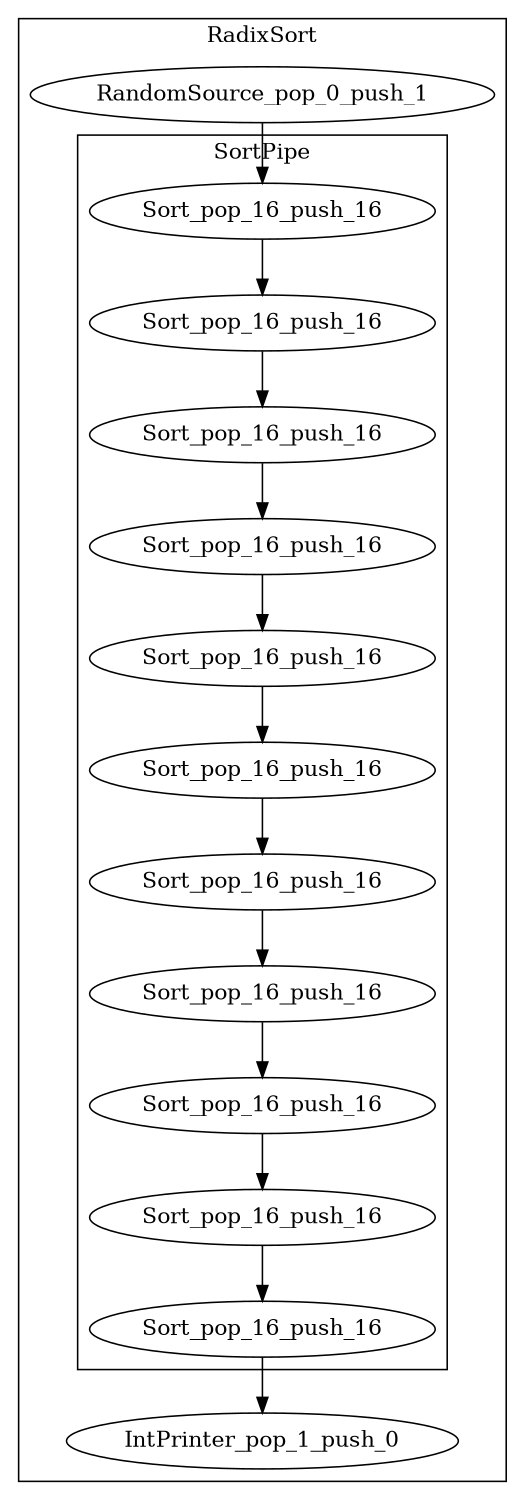 digraph streamit {
size="7.5,10";subgraph cluster_RadixSort_0 {
label = "RadixSort";
RandomSource_pop_0_push_1_1 -> Sort_pop_16_push_16_4
Sort_pop_16_push_16_14 -> IntPrinter_pop_1_push_0_3
RandomSource_pop_0_push_1_1 [ label="RandomSource_pop_0_push_1" ]
subgraph cluster_SortPipe_2 {
label = "SortPipe";
Sort_pop_16_push_16_4 -> Sort_pop_16_push_16_5
Sort_pop_16_push_16_5 -> Sort_pop_16_push_16_6
Sort_pop_16_push_16_6 -> Sort_pop_16_push_16_7
Sort_pop_16_push_16_7 -> Sort_pop_16_push_16_8
Sort_pop_16_push_16_8 -> Sort_pop_16_push_16_9
Sort_pop_16_push_16_9 -> Sort_pop_16_push_16_10
Sort_pop_16_push_16_10 -> Sort_pop_16_push_16_11
Sort_pop_16_push_16_11 -> Sort_pop_16_push_16_12
Sort_pop_16_push_16_12 -> Sort_pop_16_push_16_13
Sort_pop_16_push_16_13 -> Sort_pop_16_push_16_14
Sort_pop_16_push_16_4 [ label="Sort_pop_16_push_16" ]
Sort_pop_16_push_16_5 [ label="Sort_pop_16_push_16" ]
Sort_pop_16_push_16_6 [ label="Sort_pop_16_push_16" ]
Sort_pop_16_push_16_7 [ label="Sort_pop_16_push_16" ]
Sort_pop_16_push_16_8 [ label="Sort_pop_16_push_16" ]
Sort_pop_16_push_16_9 [ label="Sort_pop_16_push_16" ]
Sort_pop_16_push_16_10 [ label="Sort_pop_16_push_16" ]
Sort_pop_16_push_16_11 [ label="Sort_pop_16_push_16" ]
Sort_pop_16_push_16_12 [ label="Sort_pop_16_push_16" ]
Sort_pop_16_push_16_13 [ label="Sort_pop_16_push_16" ]
Sort_pop_16_push_16_14 [ label="Sort_pop_16_push_16" ]
}
IntPrinter_pop_1_push_0_3 [ label="IntPrinter_pop_1_push_0" ]
}
}
